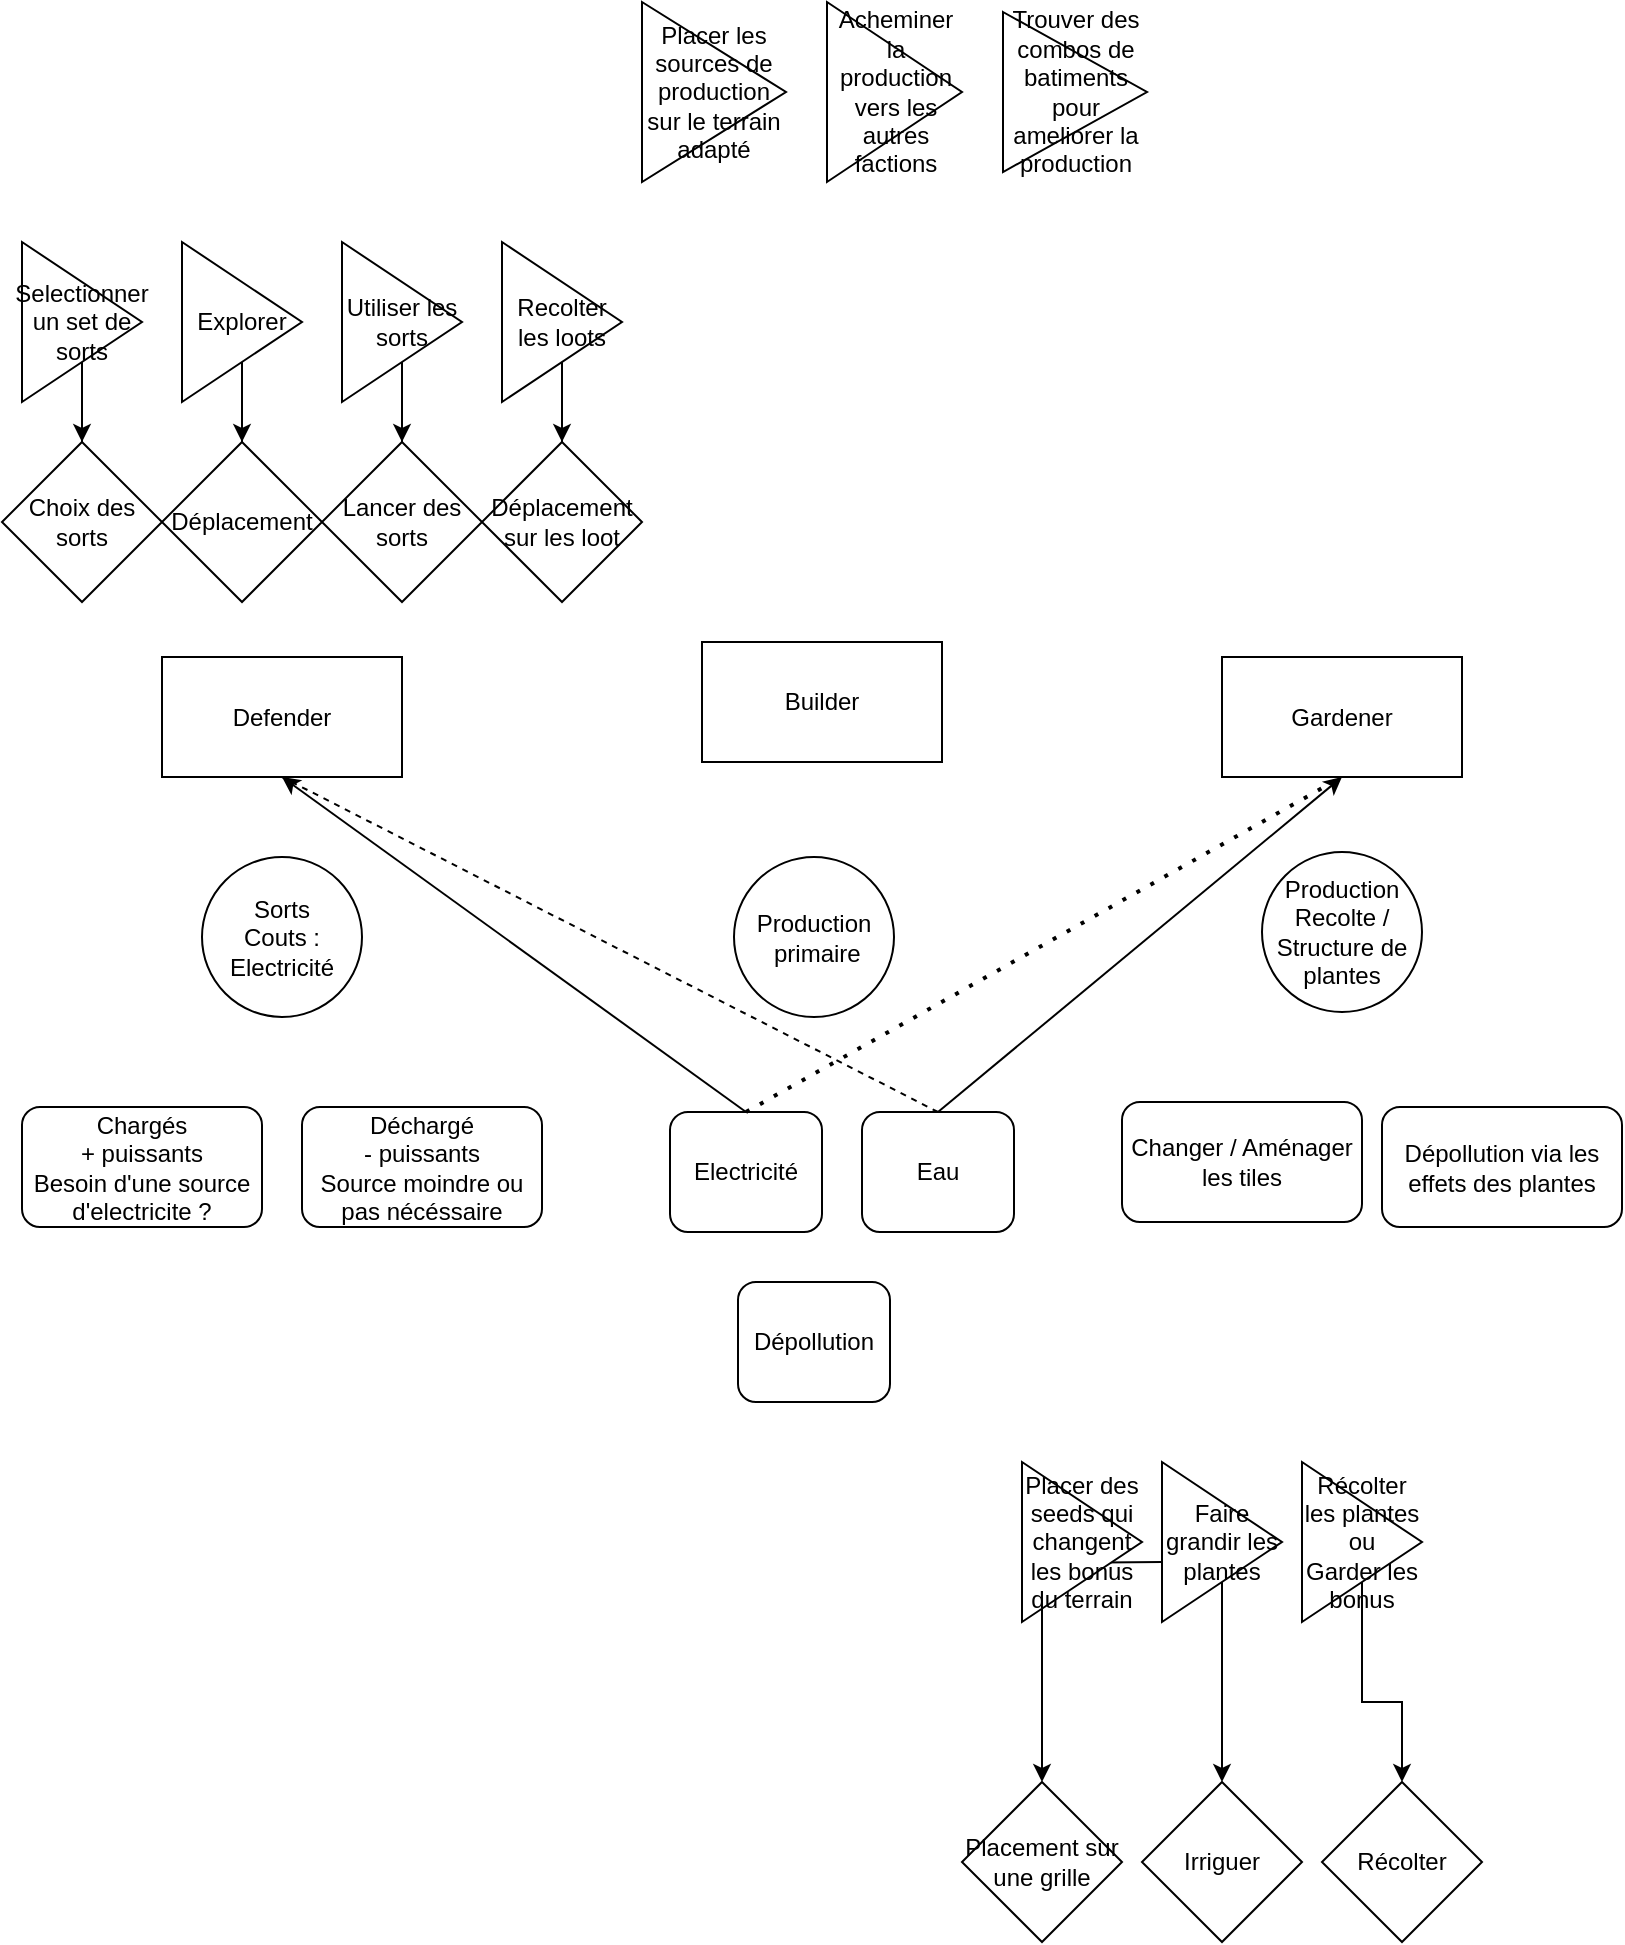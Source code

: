 <mxfile version="26.1.3">
  <diagram id="C5RBs43oDa-KdzZeNtuy" name="Page-1">
    <mxGraphModel dx="1396" dy="2019" grid="1" gridSize="10" guides="1" tooltips="1" connect="1" arrows="1" fold="1" page="1" pageScale="1" pageWidth="827" pageHeight="1169" math="0" shadow="0">
      <root>
        <mxCell id="WIyWlLk6GJQsqaUBKTNV-0" />
        <mxCell id="WIyWlLk6GJQsqaUBKTNV-1" parent="WIyWlLk6GJQsqaUBKTNV-0" />
        <mxCell id="c7uLgKNMIQA-5B7GpuEY-1" value="Defender" style="rounded=0;whiteSpace=wrap;html=1;" parent="WIyWlLk6GJQsqaUBKTNV-1" vertex="1">
          <mxGeometry x="80" y="327.5" width="120" height="60" as="geometry" />
        </mxCell>
        <mxCell id="c7uLgKNMIQA-5B7GpuEY-2" value="Builder" style="rounded=0;whiteSpace=wrap;html=1;" parent="WIyWlLk6GJQsqaUBKTNV-1" vertex="1">
          <mxGeometry x="350" y="320" width="120" height="60" as="geometry" />
        </mxCell>
        <mxCell id="c7uLgKNMIQA-5B7GpuEY-3" value="Gardener" style="rounded=0;whiteSpace=wrap;html=1;" parent="WIyWlLk6GJQsqaUBKTNV-1" vertex="1">
          <mxGeometry x="610" y="327.5" width="120" height="60" as="geometry" />
        </mxCell>
        <mxCell id="c7uLgKNMIQA-5B7GpuEY-7" value="&lt;div&gt;Sorts&lt;br&gt;Couts : Electricité&lt;/div&gt;" style="ellipse;whiteSpace=wrap;html=1;aspect=fixed;" parent="WIyWlLk6GJQsqaUBKTNV-1" vertex="1">
          <mxGeometry x="100" y="427.5" width="80" height="80" as="geometry" />
        </mxCell>
        <mxCell id="c7uLgKNMIQA-5B7GpuEY-9" value="&lt;div&gt;Chargés&lt;br&gt;+ puissants&lt;br&gt;Besoin d&#39;une source d&#39;electricite ?&lt;/div&gt;" style="rounded=1;whiteSpace=wrap;html=1;" parent="WIyWlLk6GJQsqaUBKTNV-1" vertex="1">
          <mxGeometry x="10" y="552.5" width="120" height="60" as="geometry" />
        </mxCell>
        <mxCell id="c7uLgKNMIQA-5B7GpuEY-10" value="&lt;div&gt;Déchargé&lt;br&gt;- puissants&lt;br&gt;Source moindre ou pas nécéssaire &lt;br&gt;&lt;/div&gt;" style="rounded=1;whiteSpace=wrap;html=1;" parent="WIyWlLk6GJQsqaUBKTNV-1" vertex="1">
          <mxGeometry x="150" y="552.5" width="120" height="60" as="geometry" />
        </mxCell>
        <mxCell id="c7uLgKNMIQA-5B7GpuEY-14" value="&lt;div&gt;Production&lt;/div&gt;&amp;nbsp;primaire" style="ellipse;whiteSpace=wrap;html=1;aspect=fixed;" parent="WIyWlLk6GJQsqaUBKTNV-1" vertex="1">
          <mxGeometry x="366" y="427.5" width="80" height="80" as="geometry" />
        </mxCell>
        <mxCell id="c7uLgKNMIQA-5B7GpuEY-15" value="Eau" style="rounded=1;whiteSpace=wrap;html=1;" parent="WIyWlLk6GJQsqaUBKTNV-1" vertex="1">
          <mxGeometry x="430" y="555" width="76" height="60" as="geometry" />
        </mxCell>
        <mxCell id="c7uLgKNMIQA-5B7GpuEY-16" value="Electricité" style="rounded=1;whiteSpace=wrap;html=1;" parent="WIyWlLk6GJQsqaUBKTNV-1" vertex="1">
          <mxGeometry x="334" y="555" width="76" height="60" as="geometry" />
        </mxCell>
        <mxCell id="c7uLgKNMIQA-5B7GpuEY-17" value="Dépollution" style="rounded=1;whiteSpace=wrap;html=1;" parent="WIyWlLk6GJQsqaUBKTNV-1" vertex="1">
          <mxGeometry x="368" y="640" width="76" height="60" as="geometry" />
        </mxCell>
        <mxCell id="c7uLgKNMIQA-5B7GpuEY-18" value="&lt;div&gt;Production&lt;/div&gt;&lt;div&gt;Recolte / Structure de plantes&lt;/div&gt;" style="ellipse;whiteSpace=wrap;html=1;aspect=fixed;" parent="WIyWlLk6GJQsqaUBKTNV-1" vertex="1">
          <mxGeometry x="630" y="425" width="80" height="80" as="geometry" />
        </mxCell>
        <mxCell id="c7uLgKNMIQA-5B7GpuEY-19" value="Changer / Aménager les tiles" style="rounded=1;whiteSpace=wrap;html=1;" parent="WIyWlLk6GJQsqaUBKTNV-1" vertex="1">
          <mxGeometry x="560" y="550" width="120" height="60" as="geometry" />
        </mxCell>
        <mxCell id="c7uLgKNMIQA-5B7GpuEY-21" value="Dépollution via les effets des plantes" style="rounded=1;whiteSpace=wrap;html=1;" parent="WIyWlLk6GJQsqaUBKTNV-1" vertex="1">
          <mxGeometry x="690" y="552.5" width="120" height="60" as="geometry" />
        </mxCell>
        <mxCell id="QFqRmcgoc48EMrTDS77r-21" value="" style="edgeStyle=orthogonalEdgeStyle;rounded=0;orthogonalLoop=1;jettySize=auto;html=1;" edge="1" parent="WIyWlLk6GJQsqaUBKTNV-1" source="c7uLgKNMIQA-5B7GpuEY-22" target="QFqRmcgoc48EMrTDS77r-18">
          <mxGeometry relative="1" as="geometry" />
        </mxCell>
        <mxCell id="c7uLgKNMIQA-5B7GpuEY-22" value="Explorer" style="triangle;whiteSpace=wrap;html=1;" parent="WIyWlLk6GJQsqaUBKTNV-1" vertex="1">
          <mxGeometry x="90" y="120" width="60" height="80" as="geometry" />
        </mxCell>
        <mxCell id="QFqRmcgoc48EMrTDS77r-16" value="" style="edgeStyle=orthogonalEdgeStyle;rounded=0;orthogonalLoop=1;jettySize=auto;html=1;" edge="1" parent="WIyWlLk6GJQsqaUBKTNV-1" source="c7uLgKNMIQA-5B7GpuEY-23" target="QFqRmcgoc48EMrTDS77r-15">
          <mxGeometry relative="1" as="geometry" />
        </mxCell>
        <mxCell id="c7uLgKNMIQA-5B7GpuEY-23" value="Selectionner un set de sorts" style="triangle;whiteSpace=wrap;html=1;" parent="WIyWlLk6GJQsqaUBKTNV-1" vertex="1">
          <mxGeometry x="10" y="120" width="60" height="80" as="geometry" />
        </mxCell>
        <mxCell id="QFqRmcgoc48EMrTDS77r-22" value="" style="edgeStyle=orthogonalEdgeStyle;rounded=0;orthogonalLoop=1;jettySize=auto;html=1;" edge="1" parent="WIyWlLk6GJQsqaUBKTNV-1" source="c7uLgKNMIQA-5B7GpuEY-24" target="QFqRmcgoc48EMrTDS77r-19">
          <mxGeometry relative="1" as="geometry" />
        </mxCell>
        <mxCell id="c7uLgKNMIQA-5B7GpuEY-24" value="Utiliser les sorts" style="triangle;whiteSpace=wrap;html=1;" parent="WIyWlLk6GJQsqaUBKTNV-1" vertex="1">
          <mxGeometry x="170" y="120" width="60" height="80" as="geometry" />
        </mxCell>
        <mxCell id="QFqRmcgoc48EMrTDS77r-23" value="" style="edgeStyle=orthogonalEdgeStyle;rounded=0;orthogonalLoop=1;jettySize=auto;html=1;" edge="1" parent="WIyWlLk6GJQsqaUBKTNV-1" source="c7uLgKNMIQA-5B7GpuEY-25" target="QFqRmcgoc48EMrTDS77r-20">
          <mxGeometry relative="1" as="geometry" />
        </mxCell>
        <mxCell id="c7uLgKNMIQA-5B7GpuEY-25" value="Recolter les loots" style="triangle;whiteSpace=wrap;html=1;" parent="WIyWlLk6GJQsqaUBKTNV-1" vertex="1">
          <mxGeometry x="250" y="120" width="60" height="80" as="geometry" />
        </mxCell>
        <mxCell id="c7uLgKNMIQA-5B7GpuEY-26" value="&lt;div&gt;Placer les sources de production&lt;/div&gt;sur le terrain adapté" style="triangle;whiteSpace=wrap;html=1;" parent="WIyWlLk6GJQsqaUBKTNV-1" vertex="1">
          <mxGeometry x="320" width="72" height="90" as="geometry" />
        </mxCell>
        <mxCell id="c7uLgKNMIQA-5B7GpuEY-27" value="Acheminer la production vers les autres factions" style="triangle;whiteSpace=wrap;html=1;" parent="WIyWlLk6GJQsqaUBKTNV-1" vertex="1">
          <mxGeometry x="412.5" width="67.5" height="90" as="geometry" />
        </mxCell>
        <mxCell id="c7uLgKNMIQA-5B7GpuEY-28" value="Trouver des combos de batiments pour ameliorer la production" style="triangle;whiteSpace=wrap;html=1;" parent="WIyWlLk6GJQsqaUBKTNV-1" vertex="1">
          <mxGeometry x="500.5" y="5" width="72" height="80" as="geometry" />
        </mxCell>
        <mxCell id="sBj8BA107kENnDJZsWmS-2" value="" style="endArrow=classic;html=1;rounded=0;exitX=0.5;exitY=0;exitDx=0;exitDy=0;entryX=0.5;entryY=1;entryDx=0;entryDy=0;" parent="WIyWlLk6GJQsqaUBKTNV-1" source="c7uLgKNMIQA-5B7GpuEY-16" target="c7uLgKNMIQA-5B7GpuEY-1" edge="1">
          <mxGeometry width="50" height="50" relative="1" as="geometry">
            <mxPoint x="390" y="370" as="sourcePoint" />
            <mxPoint x="290" y="310" as="targetPoint" />
          </mxGeometry>
        </mxCell>
        <mxCell id="QFqRmcgoc48EMrTDS77r-3" value="" style="edgeStyle=orthogonalEdgeStyle;rounded=0;orthogonalLoop=1;jettySize=auto;html=1;" edge="1" parent="WIyWlLk6GJQsqaUBKTNV-1" target="QFqRmcgoc48EMrTDS77r-2">
          <mxGeometry relative="1" as="geometry">
            <mxPoint x="580" y="780" as="sourcePoint" />
          </mxGeometry>
        </mxCell>
        <mxCell id="c7uLgKNMIQA-5B7GpuEY-31" value="Placer des seeds qui changent les bonus du terrain" style="triangle;whiteSpace=wrap;html=1;" parent="WIyWlLk6GJQsqaUBKTNV-1" vertex="1">
          <mxGeometry x="510" y="730" width="60" height="80" as="geometry" />
        </mxCell>
        <mxCell id="sBj8BA107kENnDJZsWmS-3" value="" style="endArrow=classic;html=1;rounded=0;entryX=0.5;entryY=1;entryDx=0;entryDy=0;exitX=0.5;exitY=0;exitDx=0;exitDy=0;" parent="WIyWlLk6GJQsqaUBKTNV-1" source="c7uLgKNMIQA-5B7GpuEY-15" target="c7uLgKNMIQA-5B7GpuEY-3" edge="1">
          <mxGeometry width="50" height="50" relative="1" as="geometry">
            <mxPoint x="390" y="370" as="sourcePoint" />
            <mxPoint x="440" y="320" as="targetPoint" />
          </mxGeometry>
        </mxCell>
        <mxCell id="QFqRmcgoc48EMrTDS77r-6" value="" style="edgeStyle=orthogonalEdgeStyle;rounded=0;orthogonalLoop=1;jettySize=auto;html=1;" edge="1" parent="WIyWlLk6GJQsqaUBKTNV-1" source="c7uLgKNMIQA-5B7GpuEY-32" target="QFqRmcgoc48EMrTDS77r-5">
          <mxGeometry relative="1" as="geometry" />
        </mxCell>
        <mxCell id="c7uLgKNMIQA-5B7GpuEY-32" value="&lt;div&gt;Faire grandir les plantes&lt;/div&gt;" style="triangle;whiteSpace=wrap;html=1;" parent="WIyWlLk6GJQsqaUBKTNV-1" vertex="1">
          <mxGeometry x="580" y="730" width="60" height="80" as="geometry" />
        </mxCell>
        <mxCell id="sBj8BA107kENnDJZsWmS-4" value="" style="endArrow=none;dashed=1;html=1;rounded=0;exitX=0.5;exitY=0;exitDx=0;exitDy=0;entryX=0.5;entryY=1;entryDx=0;entryDy=0;" parent="WIyWlLk6GJQsqaUBKTNV-1" source="c7uLgKNMIQA-5B7GpuEY-15" target="c7uLgKNMIQA-5B7GpuEY-1" edge="1">
          <mxGeometry width="50" height="50" relative="1" as="geometry">
            <mxPoint x="470" y="550" as="sourcePoint" />
            <mxPoint x="440" y="320" as="targetPoint" />
          </mxGeometry>
        </mxCell>
        <mxCell id="QFqRmcgoc48EMrTDS77r-14" value="" style="edgeStyle=orthogonalEdgeStyle;rounded=0;orthogonalLoop=1;jettySize=auto;html=1;" edge="1" parent="WIyWlLk6GJQsqaUBKTNV-1" source="c7uLgKNMIQA-5B7GpuEY-33" target="QFqRmcgoc48EMrTDS77r-12">
          <mxGeometry relative="1" as="geometry" />
        </mxCell>
        <mxCell id="c7uLgKNMIQA-5B7GpuEY-33" value="&lt;div&gt;Récolter les plantes ou&lt;br&gt;Garder les bonus&lt;/div&gt;" style="triangle;whiteSpace=wrap;html=1;" parent="WIyWlLk6GJQsqaUBKTNV-1" vertex="1">
          <mxGeometry x="650" y="730" width="60" height="80" as="geometry" />
        </mxCell>
        <mxCell id="sBj8BA107kENnDJZsWmS-5" value="" style="endArrow=none;dashed=1;html=1;dashPattern=1 3;strokeWidth=2;rounded=0;entryX=0.5;entryY=1;entryDx=0;entryDy=0;exitX=0.5;exitY=0;exitDx=0;exitDy=0;" parent="WIyWlLk6GJQsqaUBKTNV-1" source="c7uLgKNMIQA-5B7GpuEY-16" target="c7uLgKNMIQA-5B7GpuEY-3" edge="1">
          <mxGeometry width="50" height="50" relative="1" as="geometry">
            <mxPoint x="390" y="370" as="sourcePoint" />
            <mxPoint x="440" y="320" as="targetPoint" />
          </mxGeometry>
        </mxCell>
        <mxCell id="QFqRmcgoc48EMrTDS77r-2" value="Placement sur une grille" style="rhombus;whiteSpace=wrap;html=1;" vertex="1" parent="WIyWlLk6GJQsqaUBKTNV-1">
          <mxGeometry x="480" y="890" width="80" height="80" as="geometry" />
        </mxCell>
        <mxCell id="QFqRmcgoc48EMrTDS77r-5" value="&lt;div&gt;Irriguer&lt;/div&gt;" style="rhombus;whiteSpace=wrap;html=1;" vertex="1" parent="WIyWlLk6GJQsqaUBKTNV-1">
          <mxGeometry x="570" y="890" width="80" height="80" as="geometry" />
        </mxCell>
        <mxCell id="QFqRmcgoc48EMrTDS77r-12" value="Récolter" style="rhombus;whiteSpace=wrap;html=1;" vertex="1" parent="WIyWlLk6GJQsqaUBKTNV-1">
          <mxGeometry x="660" y="890" width="80" height="80" as="geometry" />
        </mxCell>
        <mxCell id="QFqRmcgoc48EMrTDS77r-15" value="Choix des sorts" style="rhombus;whiteSpace=wrap;html=1;" vertex="1" parent="WIyWlLk6GJQsqaUBKTNV-1">
          <mxGeometry y="220" width="80" height="80" as="geometry" />
        </mxCell>
        <mxCell id="QFqRmcgoc48EMrTDS77r-18" value="Déplacement" style="rhombus;whiteSpace=wrap;html=1;" vertex="1" parent="WIyWlLk6GJQsqaUBKTNV-1">
          <mxGeometry x="80" y="220" width="80" height="80" as="geometry" />
        </mxCell>
        <mxCell id="QFqRmcgoc48EMrTDS77r-19" value="Lancer des sorts" style="rhombus;whiteSpace=wrap;html=1;" vertex="1" parent="WIyWlLk6GJQsqaUBKTNV-1">
          <mxGeometry x="160" y="220" width="80" height="80" as="geometry" />
        </mxCell>
        <mxCell id="QFqRmcgoc48EMrTDS77r-20" value="Déplacement sur les loot" style="rhombus;whiteSpace=wrap;html=1;" vertex="1" parent="WIyWlLk6GJQsqaUBKTNV-1">
          <mxGeometry x="240" y="220" width="80" height="80" as="geometry" />
        </mxCell>
      </root>
    </mxGraphModel>
  </diagram>
</mxfile>
